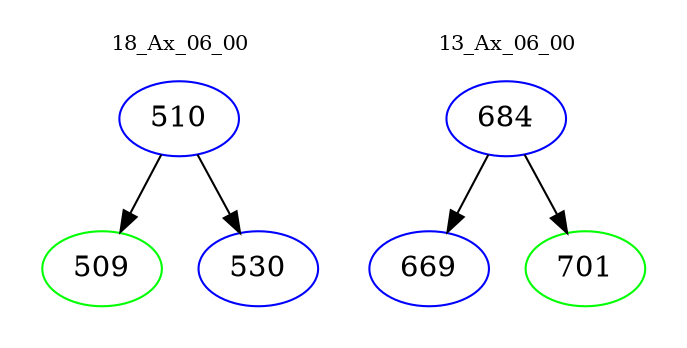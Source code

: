 digraph{
subgraph cluster_0 {
color = white
label = "18_Ax_06_00";
fontsize=10;
T0_510 [label="510", color="blue"]
T0_510 -> T0_509 [color="black"]
T0_509 [label="509", color="green"]
T0_510 -> T0_530 [color="black"]
T0_530 [label="530", color="blue"]
}
subgraph cluster_1 {
color = white
label = "13_Ax_06_00";
fontsize=10;
T1_684 [label="684", color="blue"]
T1_684 -> T1_669 [color="black"]
T1_669 [label="669", color="blue"]
T1_684 -> T1_701 [color="black"]
T1_701 [label="701", color="green"]
}
}
